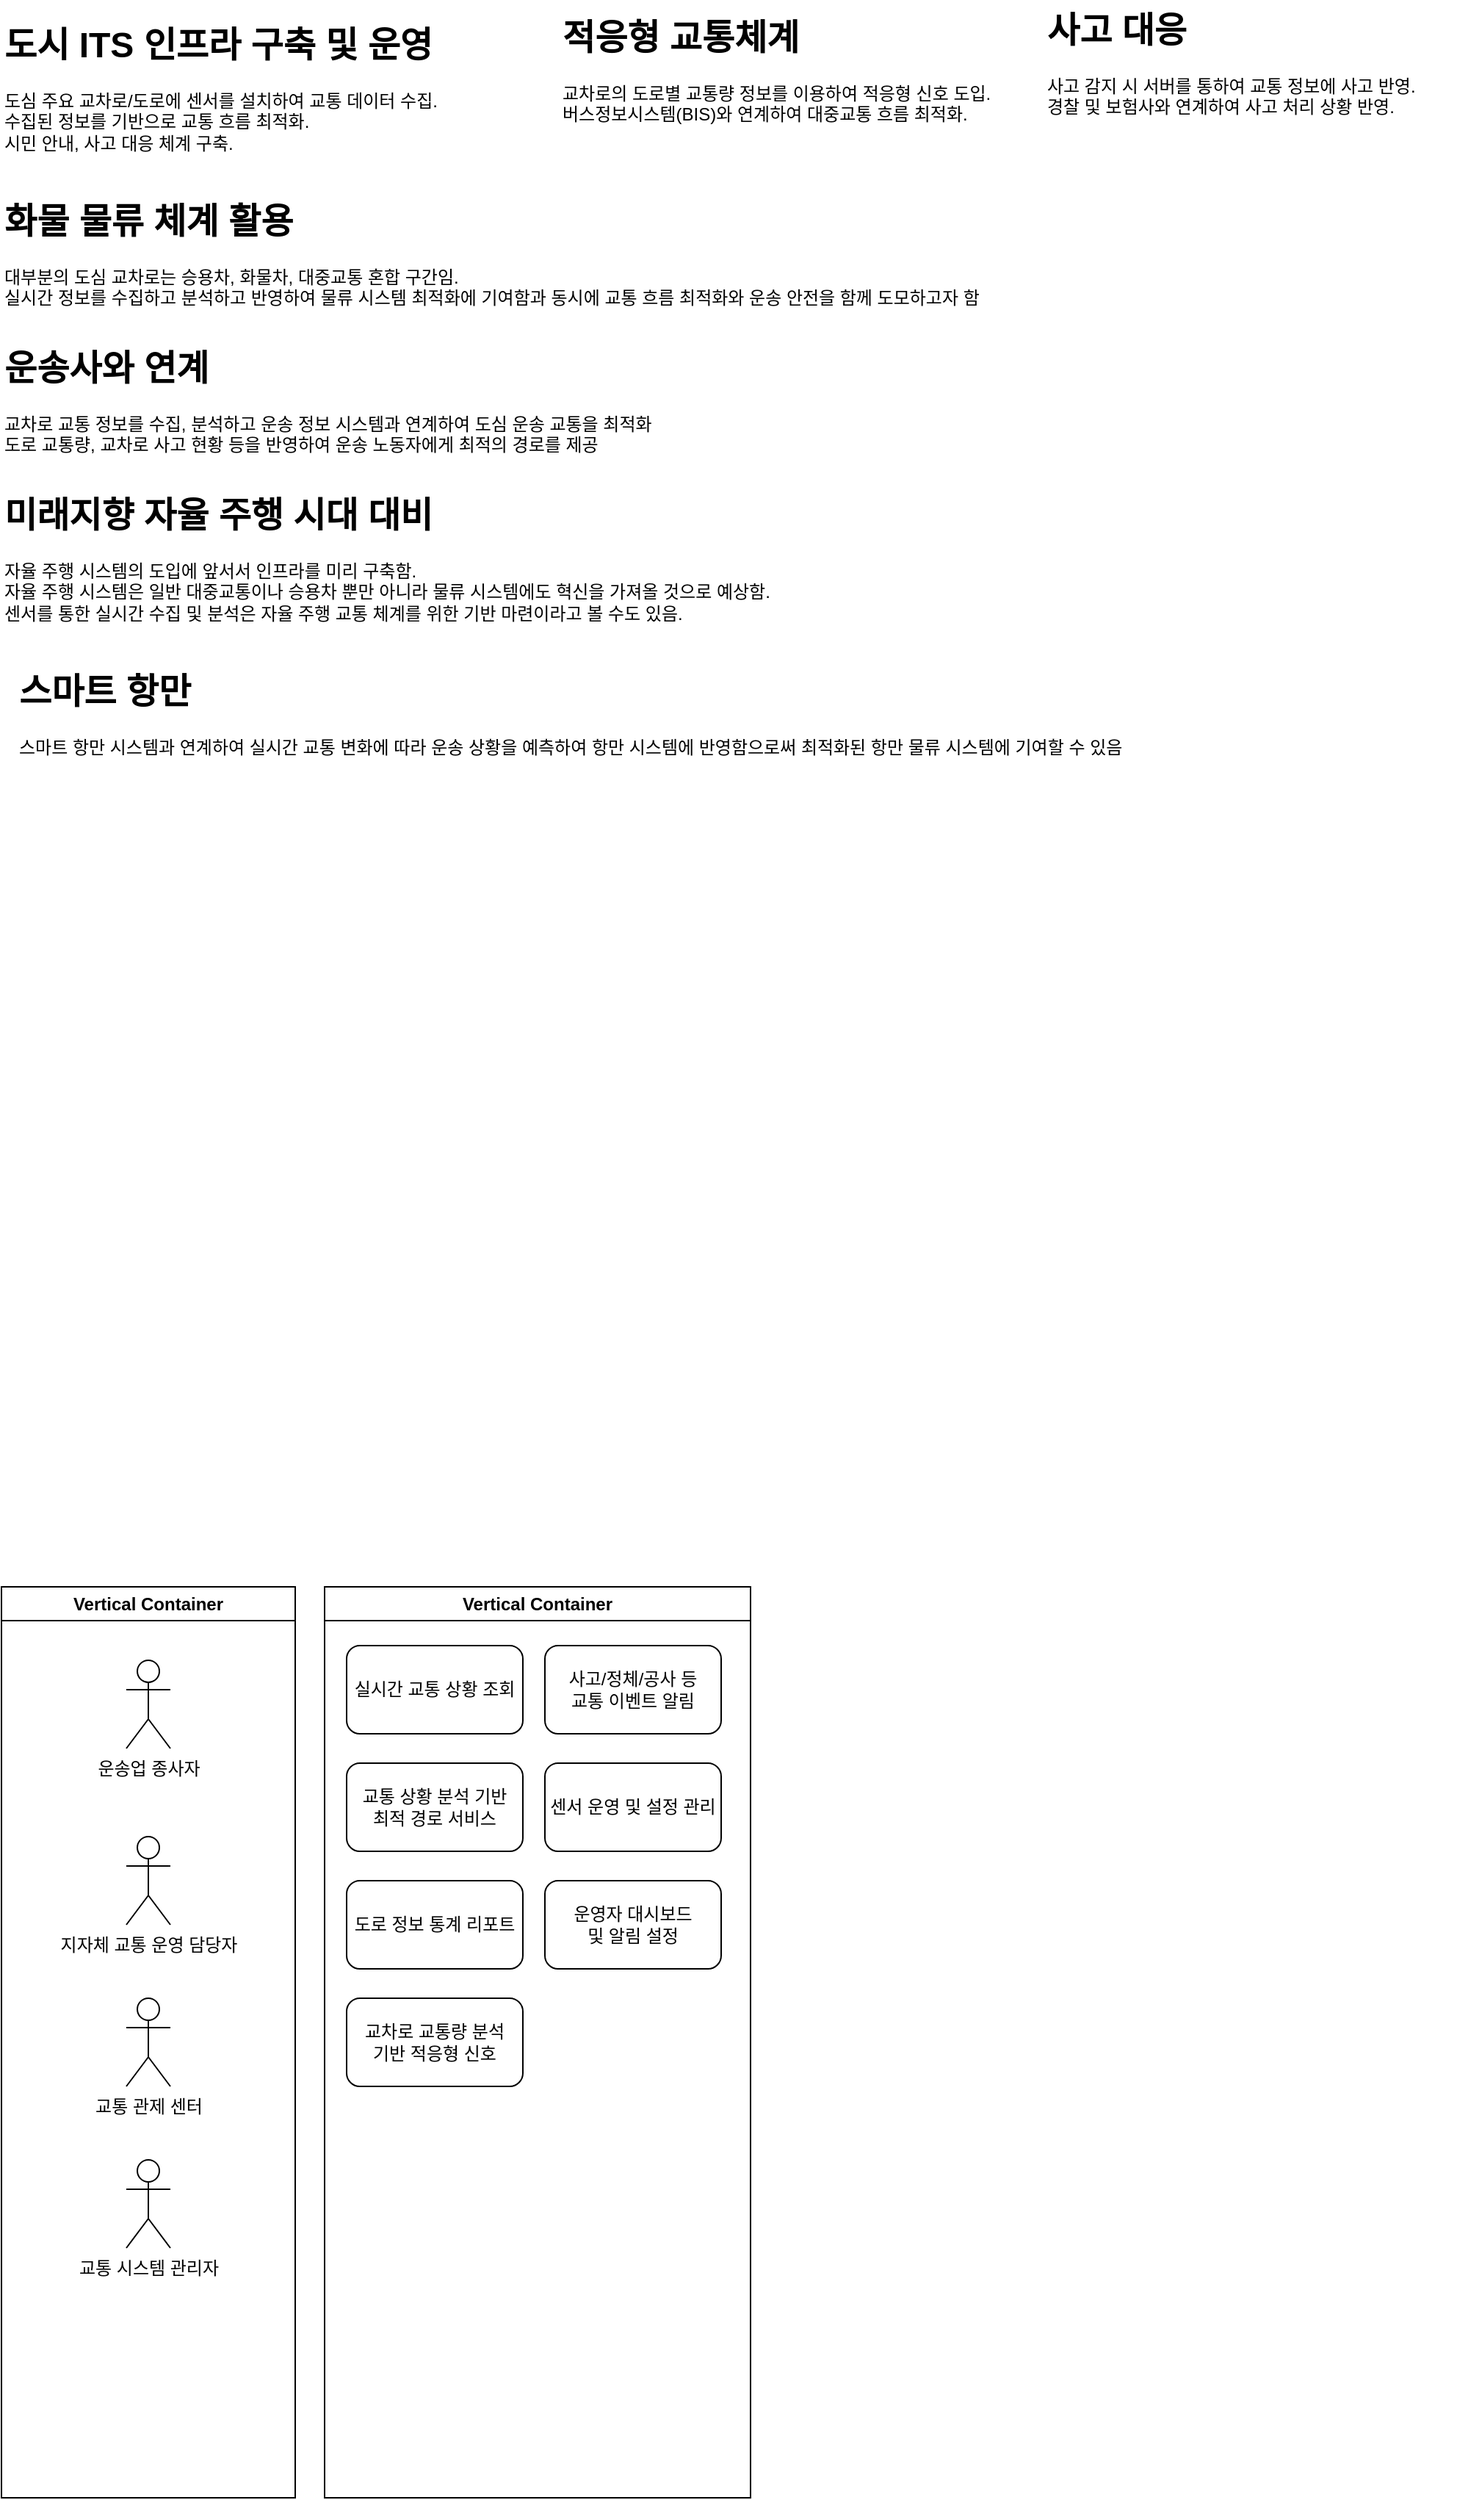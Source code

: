 <mxfile version="27.1.5">
  <diagram name="페이지-1" id="J6VXx_6CUHGOWfriXPr5">
    <mxGraphModel dx="1175" dy="990" grid="1" gridSize="10" guides="1" tooltips="1" connect="1" arrows="1" fold="1" page="1" pageScale="1" pageWidth="1920" pageHeight="1080" math="0" shadow="0">
      <root>
        <mxCell id="0" />
        <mxCell id="1" parent="0" />
        <mxCell id="sstBEkkRBJ28tQxqU71m-2" value="&lt;h1 style=&quot;margin-top: 0px;&quot;&gt;적응형 교통체계&lt;/h1&gt;&lt;div&gt;교차로의 도로별 교통량 정보를 이용하여 적응형 신호 도입.&lt;/div&gt;&lt;div&gt;버스정보시스템(BIS)와 연계하여 대중교통 흐름 최적화.&lt;/div&gt;" style="text;html=1;whiteSpace=wrap;overflow=hidden;rounded=0;" parent="1" vertex="1">
          <mxGeometry x="400" y="25" width="300" height="90" as="geometry" />
        </mxCell>
        <mxCell id="sstBEkkRBJ28tQxqU71m-3" value="&lt;h1 style=&quot;margin-top: 0px;&quot;&gt;사고 대응&lt;/h1&gt;&lt;div&gt;사고 감지 시 서버를 통하여 교통 정보에 사고 반영.&lt;/div&gt;&lt;div&gt;경찰 및 보험사와 연계하여 사고 처리 상황 반영.&lt;/div&gt;" style="text;html=1;whiteSpace=wrap;overflow=hidden;rounded=0;" parent="1" vertex="1">
          <mxGeometry x="730" y="20" width="280" height="90" as="geometry" />
        </mxCell>
        <mxCell id="sstBEkkRBJ28tQxqU71m-4" value="&lt;h1 style=&quot;margin-top: 0px;&quot;&gt;도시 ITS 인프라 구축 및 운영&lt;/h1&gt;&lt;div&gt;도심 주요 교차로/도로에 센서를 설치하여 교통 데이터 수집.&lt;/div&gt;&lt;div&gt;수집된 정보를 기반으로 교통 흐름 최적화.&lt;/div&gt;&lt;div&gt;시민 안내, 사고 대응 체계 구축.&lt;/div&gt;&lt;div&gt;&lt;br&gt;&lt;/div&gt;" style="text;html=1;whiteSpace=wrap;overflow=hidden;rounded=0;" parent="1" vertex="1">
          <mxGeometry x="20" y="30" width="300" height="100" as="geometry" />
        </mxCell>
        <mxCell id="M-toXlOXN0p2g3CMsTm5-2" value="&lt;h1 style=&quot;margin-top: 0px;&quot;&gt;화물 물류 체계 활용&lt;/h1&gt;&lt;div&gt;대부분의 도심 교차로는 승용차, 화물차, 대중교통 혼합 구간임.&amp;nbsp;&lt;/div&gt;&lt;div&gt;실시간 정보를 수집하고 분석하고 반영하여 물류 시스템 최적화에 기여함과 동시에 교통 흐름 최적화와 운송 안전을 함께 도모하고자 함&lt;/div&gt;&lt;div&gt;&lt;br&gt;&lt;/div&gt;" style="text;html=1;whiteSpace=wrap;overflow=hidden;rounded=0;" vertex="1" parent="1">
          <mxGeometry x="20" y="150" width="670" height="90" as="geometry" />
        </mxCell>
        <mxCell id="M-toXlOXN0p2g3CMsTm5-5" value="&lt;h1 style=&quot;margin-top: 0px;&quot;&gt;운송사와 연계&lt;/h1&gt;&lt;div&gt;교차로 교통 정보를 수집, 분석하고 운송 정보 시스템과 연계하여 도심 운송 교통을 최적화&lt;/div&gt;&lt;div&gt;도로 교통량, 교차로 사고 현황 등을 반영하여 운송 노동자에게 최적의 경로를 제공&lt;/div&gt;" style="text;html=1;whiteSpace=wrap;overflow=hidden;rounded=0;" vertex="1" parent="1">
          <mxGeometry x="20" y="250" width="450" height="90" as="geometry" />
        </mxCell>
        <mxCell id="M-toXlOXN0p2g3CMsTm5-6" value="&lt;h1 style=&quot;margin-top: 0px;&quot;&gt;미래지향 자율 주행 시대 대비&lt;/h1&gt;&lt;div&gt;자율 주행 시스템의 도입에 앞서서 인프라를 미리 구축함.&lt;/div&gt;&lt;div&gt;자율 주행 시스템은 일반 대중교통이나 승용차 뿐만 아니라 물류 시스템에도 혁신을 가져올 것으로 예상함.&lt;/div&gt;&lt;div&gt;센서를 통한 실시간 수집 및 분석은 자율 주행 교통 체계를 위한 기반 마련이라고 볼 수도 있음.&lt;/div&gt;" style="text;html=1;whiteSpace=wrap;overflow=hidden;rounded=0;" vertex="1" parent="1">
          <mxGeometry x="20" y="350" width="690" height="120" as="geometry" />
        </mxCell>
        <mxCell id="M-toXlOXN0p2g3CMsTm5-7" value="&lt;h1 style=&quot;margin-top: 0px;&quot;&gt;스마트 항만&lt;/h1&gt;&lt;div&gt;스마트 항만 시스템과 연계하여 실시간 교통 변화에 따라 운송 상황을 예측하여 항만 시스템에 반영함으로써 최적화된 항만 물류 시스템에 기여할 수 있음&lt;/div&gt;" style="text;html=1;whiteSpace=wrap;overflow=hidden;rounded=0;" vertex="1" parent="1">
          <mxGeometry x="30" y="470" width="800" height="80" as="geometry" />
        </mxCell>
        <mxCell id="M-toXlOXN0p2g3CMsTm5-8" value="Vertical Container" style="swimlane;whiteSpace=wrap;html=1;" vertex="1" parent="1">
          <mxGeometry x="20" y="1100" width="200" height="620" as="geometry" />
        </mxCell>
        <mxCell id="M-toXlOXN0p2g3CMsTm5-9" value="운송업 종사자" style="shape=umlActor;verticalLabelPosition=bottom;verticalAlign=top;html=1;outlineConnect=0;" vertex="1" parent="M-toXlOXN0p2g3CMsTm5-8">
          <mxGeometry x="85" y="50" width="30" height="60" as="geometry" />
        </mxCell>
        <mxCell id="M-toXlOXN0p2g3CMsTm5-12" value="지자체 교통 운영 담당자" style="shape=umlActor;verticalLabelPosition=bottom;verticalAlign=top;html=1;outlineConnect=0;" vertex="1" parent="M-toXlOXN0p2g3CMsTm5-8">
          <mxGeometry x="85" y="170" width="30" height="60" as="geometry" />
        </mxCell>
        <mxCell id="M-toXlOXN0p2g3CMsTm5-13" value="교통 시스템 관리자" style="shape=umlActor;verticalLabelPosition=bottom;verticalAlign=top;html=1;outlineConnect=0;" vertex="1" parent="M-toXlOXN0p2g3CMsTm5-8">
          <mxGeometry x="85" y="390" width="30" height="60" as="geometry" />
        </mxCell>
        <mxCell id="M-toXlOXN0p2g3CMsTm5-11" value="교통 관제 센터" style="shape=umlActor;verticalLabelPosition=bottom;verticalAlign=top;html=1;outlineConnect=0;" vertex="1" parent="M-toXlOXN0p2g3CMsTm5-8">
          <mxGeometry x="85" y="280" width="30" height="60" as="geometry" />
        </mxCell>
        <mxCell id="M-toXlOXN0p2g3CMsTm5-14" value="Vertical Container" style="swimlane;whiteSpace=wrap;html=1;" vertex="1" parent="1">
          <mxGeometry x="240" y="1100" width="290" height="620" as="geometry" />
        </mxCell>
        <mxCell id="M-toXlOXN0p2g3CMsTm5-15" value="실시간 교통 상황 조회" style="rounded=1;whiteSpace=wrap;html=1;" vertex="1" parent="M-toXlOXN0p2g3CMsTm5-14">
          <mxGeometry x="15" y="40" width="120" height="60" as="geometry" />
        </mxCell>
        <mxCell id="M-toXlOXN0p2g3CMsTm5-16" value="교통 상황 분석 기반&lt;div&gt;최적 경로 서비스&lt;/div&gt;" style="rounded=1;whiteSpace=wrap;html=1;" vertex="1" parent="M-toXlOXN0p2g3CMsTm5-14">
          <mxGeometry x="15" y="120" width="120" height="60" as="geometry" />
        </mxCell>
        <mxCell id="M-toXlOXN0p2g3CMsTm5-17" value="사고/정체/공사 등&lt;div&gt;교통 이벤트 알림&lt;/div&gt;" style="rounded=1;whiteSpace=wrap;html=1;" vertex="1" parent="M-toXlOXN0p2g3CMsTm5-14">
          <mxGeometry x="150" y="40" width="120" height="60" as="geometry" />
        </mxCell>
        <mxCell id="M-toXlOXN0p2g3CMsTm5-18" value="교차로 교통량 분석&lt;div&gt;기반 적응형 신호&lt;/div&gt;" style="rounded=1;whiteSpace=wrap;html=1;" vertex="1" parent="M-toXlOXN0p2g3CMsTm5-14">
          <mxGeometry x="15" y="280" width="120" height="60" as="geometry" />
        </mxCell>
        <mxCell id="M-toXlOXN0p2g3CMsTm5-19" value="운영자 대시보드&lt;div&gt;및 알림 설정&lt;/div&gt;" style="rounded=1;whiteSpace=wrap;html=1;" vertex="1" parent="M-toXlOXN0p2g3CMsTm5-14">
          <mxGeometry x="150" y="200" width="120" height="60" as="geometry" />
        </mxCell>
        <mxCell id="M-toXlOXN0p2g3CMsTm5-20" value="센서 운영 및 설정 관리" style="rounded=1;whiteSpace=wrap;html=1;" vertex="1" parent="M-toXlOXN0p2g3CMsTm5-14">
          <mxGeometry x="150" y="120" width="120" height="60" as="geometry" />
        </mxCell>
        <mxCell id="M-toXlOXN0p2g3CMsTm5-21" value="도로 정보 통계 리포트" style="rounded=1;whiteSpace=wrap;html=1;" vertex="1" parent="M-toXlOXN0p2g3CMsTm5-14">
          <mxGeometry x="15" y="200" width="120" height="60" as="geometry" />
        </mxCell>
      </root>
    </mxGraphModel>
  </diagram>
</mxfile>
